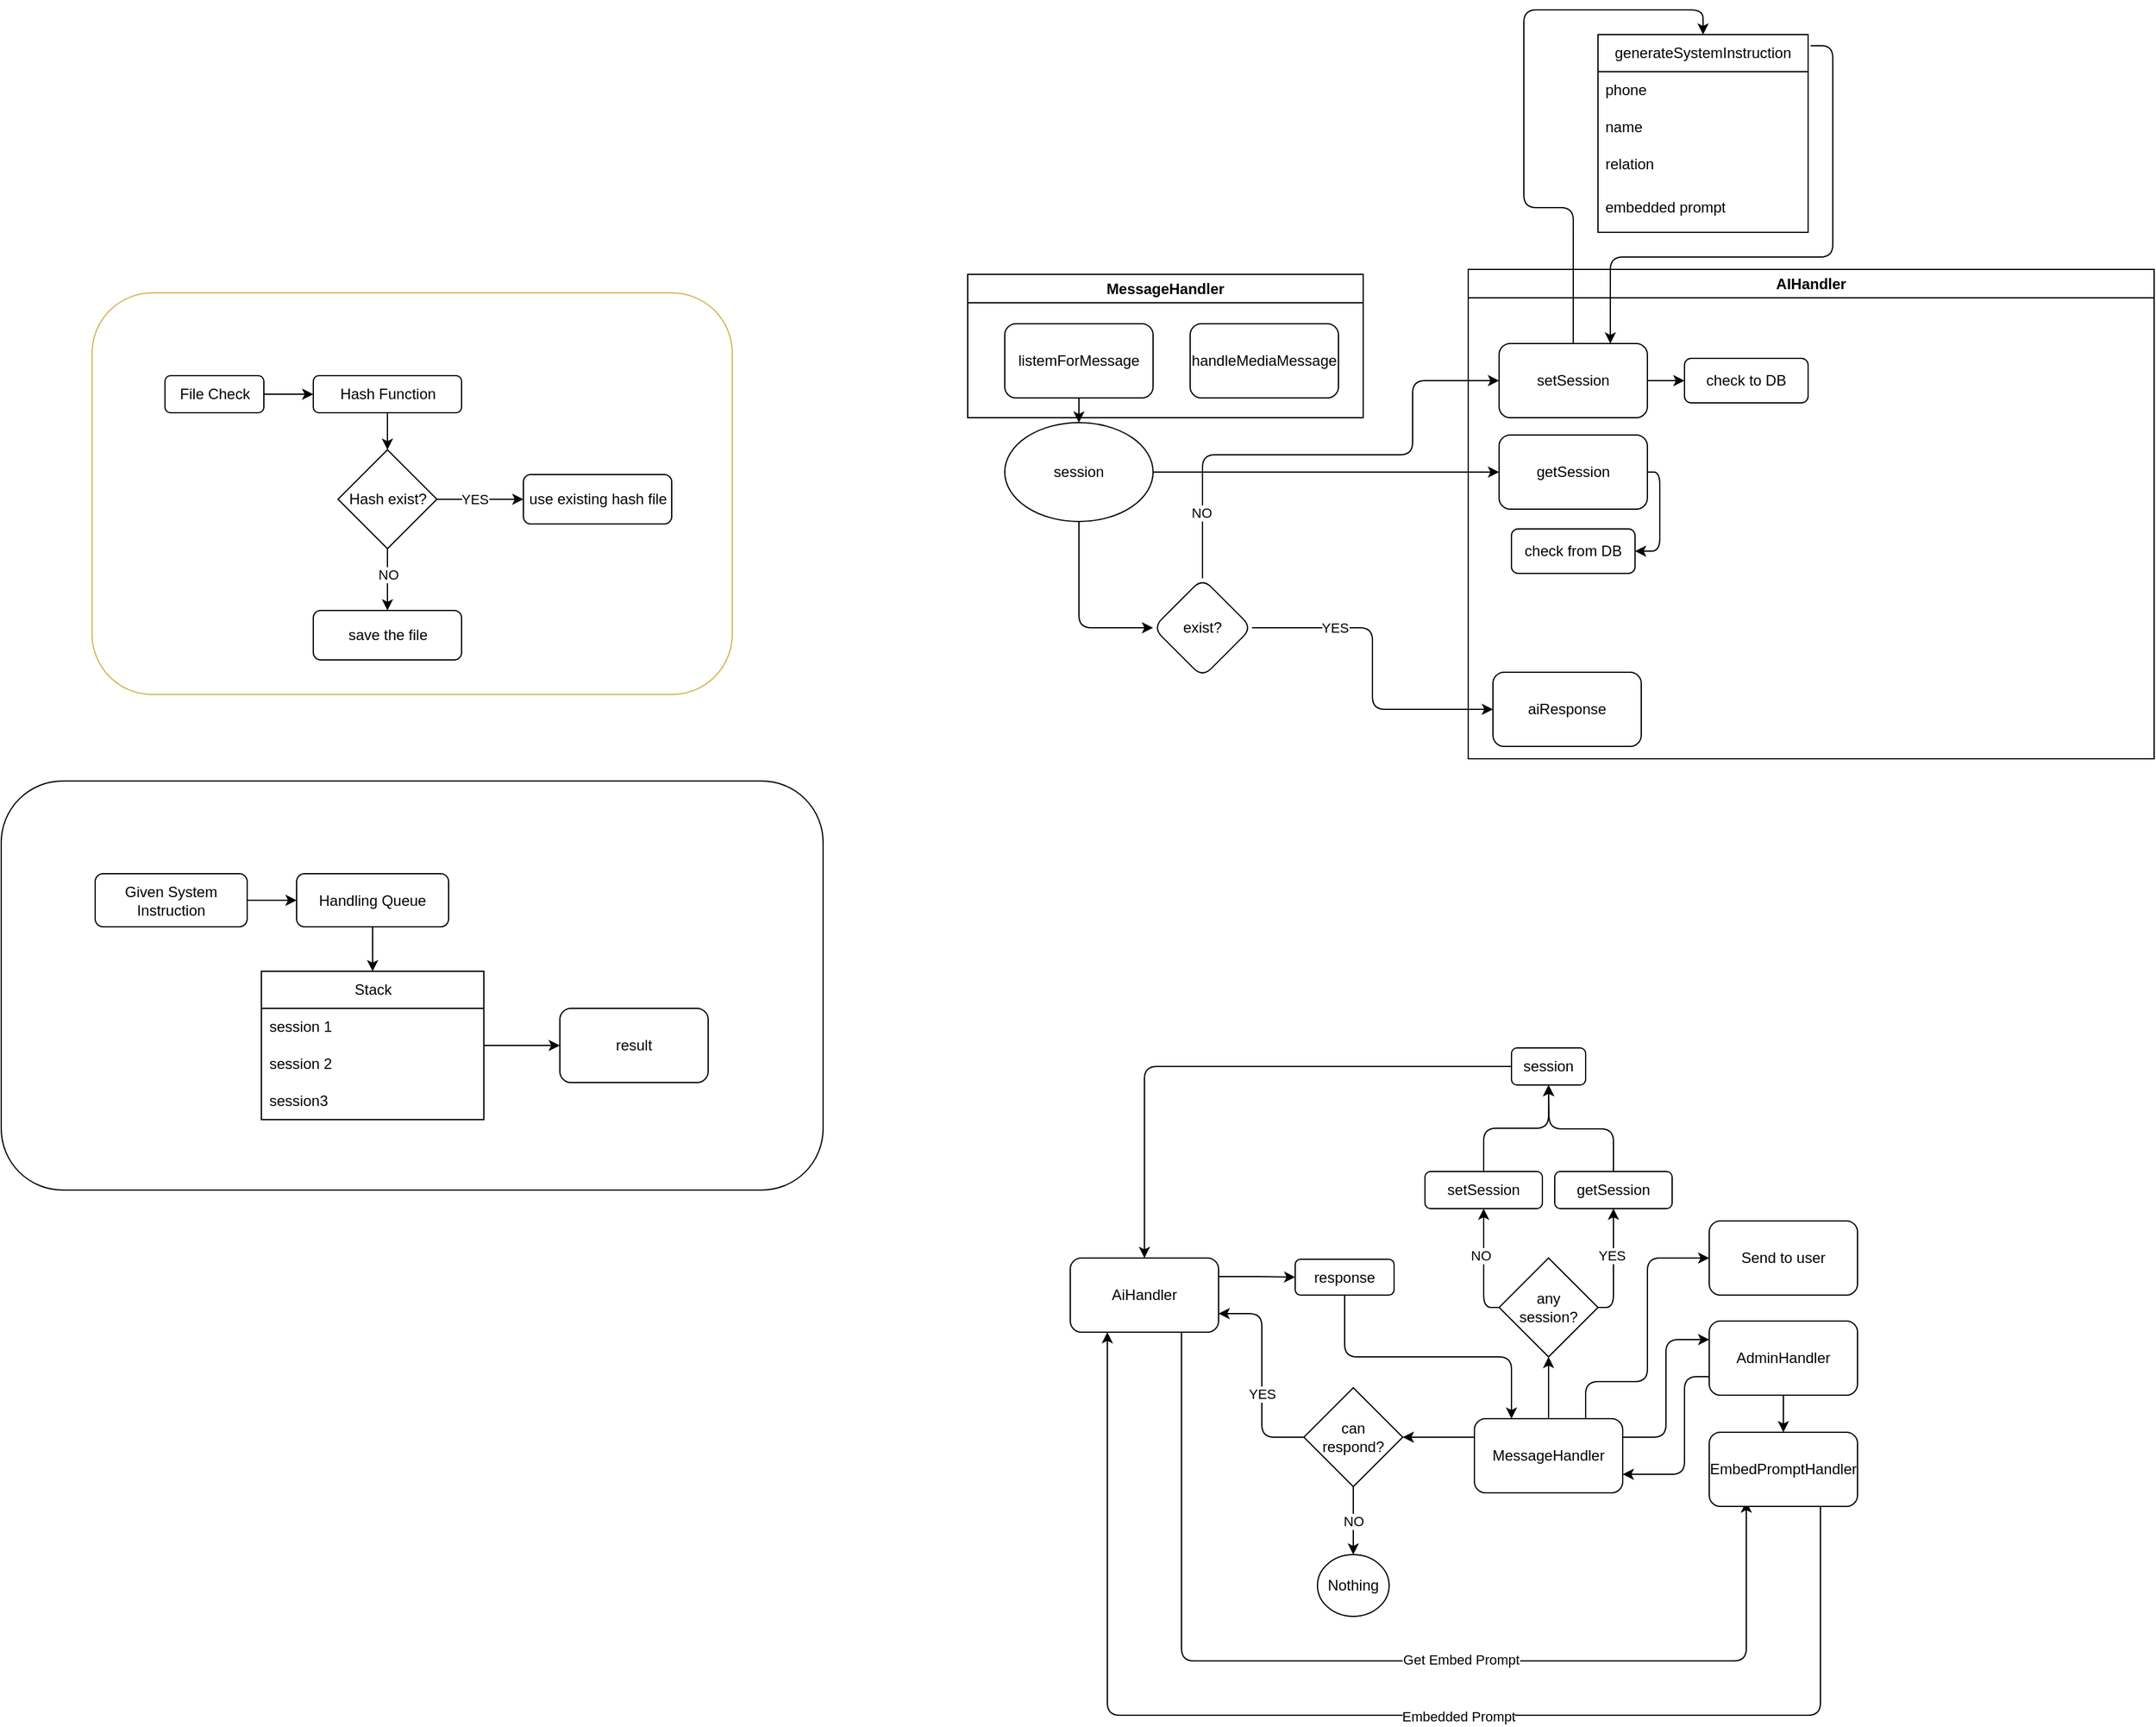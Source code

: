 <mxfile>
    <diagram id="J4M_jVU0oyiIddK8y3XA" name="Page-1">
        <mxGraphModel dx="1330" dy="1701" grid="1" gridSize="10" guides="1" tooltips="1" connect="1" arrows="1" fold="1" page="1" pageScale="1" pageWidth="850" pageHeight="1100" math="0" shadow="0">
            <root>
                <mxCell id="0"/>
                <mxCell id="1" parent="0"/>
                <mxCell id="70" value="" style="rounded=1;whiteSpace=wrap;html=1;" parent="1" vertex="1">
                    <mxGeometry x="88" y="434" width="665" height="331" as="geometry"/>
                </mxCell>
                <mxCell id="24" value="Given System Instruction" style="rounded=1;whiteSpace=wrap;html=1;" parent="1" vertex="1">
                    <mxGeometry x="164" y="509" width="123" height="43" as="geometry"/>
                </mxCell>
                <mxCell id="51" value="Handling Queue" style="rounded=1;whiteSpace=wrap;html=1;" parent="1" vertex="1">
                    <mxGeometry x="327" y="509" width="123" height="43" as="geometry"/>
                </mxCell>
                <mxCell id="52" style="edgeStyle=none;html=1;exitX=1;exitY=0.5;exitDx=0;exitDy=0;" parent="1" source="24" target="51" edge="1">
                    <mxGeometry relative="1" as="geometry"/>
                </mxCell>
                <mxCell id="58" value="Stack" style="swimlane;fontStyle=0;childLayout=stackLayout;horizontal=1;startSize=30;horizontalStack=0;resizeParent=1;resizeParentMax=0;resizeLast=0;collapsible=1;marginBottom=0;whiteSpace=wrap;html=1;fillColor=none;" parent="1" vertex="1">
                    <mxGeometry x="298.5" y="588" width="180" height="120" as="geometry">
                        <mxRectangle x="150" y="624" width="54" height="30" as="alternateBounds"/>
                    </mxGeometry>
                </mxCell>
                <mxCell id="59" value="session 1" style="text;strokeColor=none;fillColor=none;align=left;verticalAlign=middle;spacingLeft=4;spacingRight=4;overflow=hidden;points=[[0,0.5],[1,0.5]];portConstraint=eastwest;rotatable=0;whiteSpace=wrap;html=1;" parent="58" vertex="1">
                    <mxGeometry y="30" width="180" height="30" as="geometry"/>
                </mxCell>
                <mxCell id="60" value="session 2" style="text;strokeColor=none;fillColor=none;align=left;verticalAlign=middle;spacingLeft=4;spacingRight=4;overflow=hidden;points=[[0,0.5],[1,0.5]];portConstraint=eastwest;rotatable=0;whiteSpace=wrap;html=1;" parent="58" vertex="1">
                    <mxGeometry y="60" width="180" height="30" as="geometry"/>
                </mxCell>
                <mxCell id="61" value="session3" style="text;strokeColor=none;fillColor=none;align=left;verticalAlign=middle;spacingLeft=4;spacingRight=4;overflow=hidden;points=[[0,0.5],[1,0.5]];portConstraint=eastwest;rotatable=0;whiteSpace=wrap;html=1;" parent="58" vertex="1">
                    <mxGeometry y="90" width="180" height="30" as="geometry"/>
                </mxCell>
                <mxCell id="64" style="edgeStyle=none;html=1;exitX=0.5;exitY=1;exitDx=0;exitDy=0;entryX=0.5;entryY=0;entryDx=0;entryDy=0;" parent="1" source="51" target="58" edge="1">
                    <mxGeometry relative="1" as="geometry"/>
                </mxCell>
                <mxCell id="68" value="result" style="rounded=1;whiteSpace=wrap;html=1;fillColor=none;" parent="1" vertex="1">
                    <mxGeometry x="540" y="618" width="120" height="60" as="geometry"/>
                </mxCell>
                <mxCell id="67" value="" style="edgeStyle=none;html=1;entryX=0;entryY=0.5;entryDx=0;entryDy=0;" parent="1" source="58" target="68" edge="1">
                    <mxGeometry relative="1" as="geometry">
                        <mxPoint x="560" y="655" as="targetPoint"/>
                    </mxGeometry>
                </mxCell>
                <mxCell id="72" value="" style="group" parent="1" vertex="1" connectable="0">
                    <mxGeometry x="161.5" y="39" width="518" height="325" as="geometry"/>
                </mxCell>
                <mxCell id="50" value="" style="rounded=1;whiteSpace=wrap;html=1;fillColor=none;strokeColor=#d6b656;" parent="72" vertex="1">
                    <mxGeometry width="518" height="325" as="geometry"/>
                </mxCell>
                <mxCell id="3" value="File Check" style="rounded=1;whiteSpace=wrap;html=1;" parent="72" vertex="1">
                    <mxGeometry x="59" y="67" width="80" height="30" as="geometry"/>
                </mxCell>
                <mxCell id="11" value="Hash Function" style="rounded=1;whiteSpace=wrap;html=1;" parent="72" vertex="1">
                    <mxGeometry x="179" y="67" width="120" height="30" as="geometry"/>
                </mxCell>
                <mxCell id="12" style="edgeStyle=none;html=1;" parent="72" source="3" target="11" edge="1">
                    <mxGeometry relative="1" as="geometry"/>
                </mxCell>
                <mxCell id="13" value="Hash exist?" style="rhombus;whiteSpace=wrap;html=1;" parent="72" vertex="1">
                    <mxGeometry x="199" y="127" width="80" height="80" as="geometry"/>
                </mxCell>
                <mxCell id="14" style="edgeStyle=none;html=1;exitX=0.5;exitY=1;exitDx=0;exitDy=0;entryX=0.5;entryY=0;entryDx=0;entryDy=0;" parent="72" source="11" target="13" edge="1">
                    <mxGeometry relative="1" as="geometry"/>
                </mxCell>
                <mxCell id="16" value="use existing hash file" style="rounded=1;whiteSpace=wrap;html=1;" parent="72" vertex="1">
                    <mxGeometry x="349" y="147" width="120" height="40" as="geometry"/>
                </mxCell>
                <mxCell id="15" style="edgeStyle=none;html=1;exitX=1;exitY=0.5;exitDx=0;exitDy=0;entryX=0;entryY=0.5;entryDx=0;entryDy=0;" parent="72" source="13" target="16" edge="1">
                    <mxGeometry relative="1" as="geometry">
                        <mxPoint x="309" y="167" as="targetPoint"/>
                    </mxGeometry>
                </mxCell>
                <mxCell id="19" value="YES" style="edgeLabel;html=1;align=center;verticalAlign=middle;resizable=0;points=[];" parent="15" vertex="1" connectable="0">
                    <mxGeometry x="0.625" relative="1" as="geometry">
                        <mxPoint x="-27" as="offset"/>
                    </mxGeometry>
                </mxCell>
                <mxCell id="17" value="save the file" style="rounded=1;whiteSpace=wrap;html=1;" parent="72" vertex="1">
                    <mxGeometry x="179" y="257" width="120" height="40" as="geometry"/>
                </mxCell>
                <mxCell id="18" style="edgeStyle=none;html=1;exitX=0.5;exitY=1;exitDx=0;exitDy=0;entryX=0.5;entryY=0;entryDx=0;entryDy=0;" parent="72" source="13" target="17" edge="1">
                    <mxGeometry relative="1" as="geometry"/>
                </mxCell>
                <mxCell id="20" value="NO" style="edgeLabel;html=1;align=center;verticalAlign=middle;resizable=0;points=[];" parent="18" vertex="1" connectable="0">
                    <mxGeometry x="-0.463" y="-1" relative="1" as="geometry">
                        <mxPoint x="1" y="7" as="offset"/>
                    </mxGeometry>
                </mxCell>
                <mxCell id="78" value="AIHandler" style="swimlane;whiteSpace=wrap;html=1;" parent="1" vertex="1">
                    <mxGeometry x="1275" y="20" width="555" height="396" as="geometry"/>
                </mxCell>
                <mxCell id="121" style="edgeStyle=orthogonalEdgeStyle;html=1;exitX=1;exitY=0.5;exitDx=0;exitDy=0;entryX=0;entryY=0.5;entryDx=0;entryDy=0;" parent="78" source="79" target="118" edge="1">
                    <mxGeometry relative="1" as="geometry"/>
                </mxCell>
                <mxCell id="79" value="setSession" style="rounded=1;whiteSpace=wrap;html=1;" parent="78" vertex="1">
                    <mxGeometry x="24.97" y="60" width="120" height="60" as="geometry"/>
                </mxCell>
                <mxCell id="117" style="edgeStyle=orthogonalEdgeStyle;html=1;exitX=1;exitY=0.5;exitDx=0;exitDy=0;entryX=1;entryY=0.5;entryDx=0;entryDy=0;" parent="78" source="80" target="116" edge="1">
                    <mxGeometry relative="1" as="geometry"/>
                </mxCell>
                <mxCell id="80" value="getSession" style="rounded=1;whiteSpace=wrap;html=1;" parent="78" vertex="1">
                    <mxGeometry x="24.97" y="134" width="120" height="60" as="geometry"/>
                </mxCell>
                <mxCell id="81" value="aiResponse" style="rounded=1;whiteSpace=wrap;html=1;" parent="78" vertex="1">
                    <mxGeometry x="20" y="326" width="120" height="60" as="geometry"/>
                </mxCell>
                <mxCell id="116" value="check from DB" style="rounded=1;whiteSpace=wrap;html=1;" parent="78" vertex="1">
                    <mxGeometry x="34.97" y="210" width="100" height="36" as="geometry"/>
                </mxCell>
                <mxCell id="118" value="check to DB" style="rounded=1;whiteSpace=wrap;html=1;" parent="78" vertex="1">
                    <mxGeometry x="175" y="72" width="100" height="36" as="geometry"/>
                </mxCell>
                <mxCell id="84" style="edgeStyle=orthogonalEdgeStyle;html=1;exitX=1;exitY=0.5;exitDx=0;exitDy=0;entryX=0;entryY=0.5;entryDx=0;entryDy=0;" parent="1" source="82" target="81" edge="1">
                    <mxGeometry relative="1" as="geometry"/>
                </mxCell>
                <mxCell id="86" value="YES" style="edgeLabel;html=1;align=center;verticalAlign=middle;resizable=0;points=[];" parent="84" vertex="1" connectable="0">
                    <mxGeometry x="-0.703" y="-2" relative="1" as="geometry">
                        <mxPoint x="28" y="-2" as="offset"/>
                    </mxGeometry>
                </mxCell>
                <mxCell id="119" style="edgeStyle=orthogonalEdgeStyle;html=1;exitX=0.5;exitY=0;exitDx=0;exitDy=0;entryX=0;entryY=0.5;entryDx=0;entryDy=0;" parent="1" source="82" target="79" edge="1">
                    <mxGeometry relative="1" as="geometry">
                        <Array as="points">
                            <mxPoint x="1060" y="170"/>
                            <mxPoint x="1230" y="170"/>
                            <mxPoint x="1230" y="110"/>
                        </Array>
                    </mxGeometry>
                </mxCell>
                <mxCell id="120" value="NO" style="edgeLabel;html=1;align=center;verticalAlign=middle;resizable=0;points=[];" parent="119" vertex="1" connectable="0">
                    <mxGeometry x="-0.739" y="1" relative="1" as="geometry">
                        <mxPoint y="-1" as="offset"/>
                    </mxGeometry>
                </mxCell>
                <mxCell id="82" value="exist?" style="rhombus;whiteSpace=wrap;html=1;rounded=1;" parent="1" vertex="1">
                    <mxGeometry x="1020" y="270" width="80" height="80" as="geometry"/>
                </mxCell>
                <mxCell id="88" value="MessageHandler" style="swimlane;whiteSpace=wrap;html=1;" parent="1" vertex="1">
                    <mxGeometry x="870" y="24" width="320" height="116" as="geometry"/>
                </mxCell>
                <mxCell id="89" value="listemForMessage" style="rounded=1;whiteSpace=wrap;html=1;" parent="88" vertex="1">
                    <mxGeometry x="30" y="40" width="120" height="60" as="geometry"/>
                </mxCell>
                <mxCell id="91" value="handleMediaMessage" style="rounded=1;whiteSpace=wrap;html=1;" parent="88" vertex="1">
                    <mxGeometry x="180" y="40" width="120" height="60" as="geometry"/>
                </mxCell>
                <mxCell id="98" style="edgeStyle=orthogonalEdgeStyle;html=1;exitX=0.5;exitY=1;exitDx=0;exitDy=0;entryX=0;entryY=0.5;entryDx=0;entryDy=0;" parent="1" source="94" target="82" edge="1">
                    <mxGeometry relative="1" as="geometry"/>
                </mxCell>
                <mxCell id="99" style="edgeStyle=orthogonalEdgeStyle;html=1;exitX=1;exitY=0.5;exitDx=0;exitDy=0;entryX=0;entryY=0.5;entryDx=0;entryDy=0;" parent="1" source="94" target="80" edge="1">
                    <mxGeometry relative="1" as="geometry"/>
                </mxCell>
                <mxCell id="94" value="session" style="ellipse;whiteSpace=wrap;html=1;" parent="1" vertex="1">
                    <mxGeometry x="900" y="144" width="120" height="80" as="geometry"/>
                </mxCell>
                <mxCell id="93" value="" style="edgeStyle=orthogonalEdgeStyle;html=1;entryX=0.5;entryY=0;entryDx=0;entryDy=0;" parent="1" source="89" target="94" edge="1">
                    <mxGeometry relative="1" as="geometry">
                        <mxPoint x="960" y="204" as="targetPoint"/>
                    </mxGeometry>
                </mxCell>
                <mxCell id="107" value="generateSystemInstruction" style="swimlane;fontStyle=0;childLayout=stackLayout;horizontal=1;startSize=30;horizontalStack=0;resizeParent=1;resizeParentMax=0;resizeLast=0;collapsible=1;marginBottom=0;whiteSpace=wrap;html=1;" parent="1" vertex="1">
                    <mxGeometry x="1380" y="-170" width="170" height="160" as="geometry"/>
                </mxCell>
                <mxCell id="108" value="phone" style="text;strokeColor=none;fillColor=none;align=left;verticalAlign=middle;spacingLeft=4;spacingRight=4;overflow=hidden;points=[[0,0.5],[1,0.5]];portConstraint=eastwest;rotatable=0;whiteSpace=wrap;html=1;" parent="107" vertex="1">
                    <mxGeometry y="30" width="170" height="30" as="geometry"/>
                </mxCell>
                <mxCell id="109" value="name" style="text;strokeColor=none;fillColor=none;align=left;verticalAlign=middle;spacingLeft=4;spacingRight=4;overflow=hidden;points=[[0,0.5],[1,0.5]];portConstraint=eastwest;rotatable=0;whiteSpace=wrap;html=1;" parent="107" vertex="1">
                    <mxGeometry y="60" width="170" height="30" as="geometry"/>
                </mxCell>
                <mxCell id="111" value="relation" style="text;strokeColor=none;fillColor=none;align=left;verticalAlign=middle;spacingLeft=4;spacingRight=4;overflow=hidden;points=[[0,0.5],[1,0.5]];portConstraint=eastwest;rotatable=0;whiteSpace=wrap;html=1;" parent="107" vertex="1">
                    <mxGeometry y="90" width="170" height="30" as="geometry"/>
                </mxCell>
                <mxCell id="110" value="embedded prompt" style="text;strokeColor=none;fillColor=none;align=left;verticalAlign=middle;spacingLeft=4;spacingRight=4;overflow=hidden;points=[[0,0.5],[1,0.5]];portConstraint=eastwest;rotatable=0;whiteSpace=wrap;html=1;" parent="107" vertex="1">
                    <mxGeometry y="120" width="170" height="40" as="geometry"/>
                </mxCell>
                <mxCell id="113" style="edgeStyle=orthogonalEdgeStyle;html=1;exitX=0.5;exitY=0;exitDx=0;exitDy=0;entryX=0.5;entryY=0;entryDx=0;entryDy=0;" parent="1" source="79" target="107" edge="1">
                    <mxGeometry relative="1" as="geometry">
                        <Array as="points">
                            <mxPoint x="1360" y="-30"/>
                            <mxPoint x="1320" y="-30"/>
                            <mxPoint x="1320" y="-190"/>
                            <mxPoint x="1465" y="-190"/>
                        </Array>
                    </mxGeometry>
                </mxCell>
                <mxCell id="122" style="edgeStyle=orthogonalEdgeStyle;html=1;entryX=0.75;entryY=0;entryDx=0;entryDy=0;exitX=1.012;exitY=0.056;exitDx=0;exitDy=0;exitPerimeter=0;" parent="1" source="107" target="79" edge="1">
                    <mxGeometry relative="1" as="geometry">
                        <mxPoint x="1580" y="-120" as="sourcePoint"/>
                        <Array as="points">
                            <mxPoint x="1570" y="-161"/>
                            <mxPoint x="1570" y="10"/>
                            <mxPoint x="1390" y="10"/>
                        </Array>
                    </mxGeometry>
                </mxCell>
                <mxCell id="135" style="edgeStyle=orthogonalEdgeStyle;html=1;entryX=0.25;entryY=1;entryDx=0;entryDy=0;exitX=0.75;exitY=1;exitDx=0;exitDy=0;" parent="1" source="123" edge="1">
                    <mxGeometry relative="1" as="geometry">
                        <mxPoint x="1060" y="890" as="sourcePoint"/>
                        <Array as="points">
                            <mxPoint x="1043" y="1146"/>
                            <mxPoint x="1500" y="1146"/>
                        </Array>
                        <mxPoint x="1500" y="1017" as="targetPoint"/>
                    </mxGeometry>
                </mxCell>
                <mxCell id="136" value="Get Embed Prompt" style="edgeLabel;html=1;align=center;verticalAlign=middle;resizable=0;points=[];" parent="135" vertex="1" connectable="0">
                    <mxGeometry x="-0.055" y="-3" relative="1" as="geometry">
                        <mxPoint x="89" y="-4" as="offset"/>
                    </mxGeometry>
                </mxCell>
                <mxCell id="170" style="edgeStyle=orthogonalEdgeStyle;html=1;exitX=1;exitY=0.25;exitDx=0;exitDy=0;entryX=0;entryY=0.5;entryDx=0;entryDy=0;" edge="1" parent="1" source="123" target="156">
                    <mxGeometry relative="1" as="geometry"/>
                </mxCell>
                <mxCell id="123" value="AiHandler" style="rounded=1;whiteSpace=wrap;html=1;" parent="1" vertex="1">
                    <mxGeometry x="953" y="820" width="120" height="60" as="geometry"/>
                </mxCell>
                <mxCell id="152" style="edgeStyle=orthogonalEdgeStyle;html=1;exitX=0.5;exitY=0;exitDx=0;exitDy=0;" parent="1" source="125" edge="1">
                    <mxGeometry relative="1" as="geometry">
                        <mxPoint x="1340" y="680" as="targetPoint"/>
                    </mxGeometry>
                </mxCell>
                <mxCell id="125" value="getSession" style="rounded=1;whiteSpace=wrap;html=1;" parent="1" vertex="1">
                    <mxGeometry x="1345" y="750" width="95" height="30" as="geometry"/>
                </mxCell>
                <mxCell id="133" style="edgeStyle=orthogonalEdgeStyle;html=1;exitX=1;exitY=0.25;exitDx=0;exitDy=0;entryX=0;entryY=0.25;entryDx=0;entryDy=0;" parent="1" source="127" target="129" edge="1">
                    <mxGeometry relative="1" as="geometry"/>
                </mxCell>
                <mxCell id="143" style="edgeStyle=orthogonalEdgeStyle;html=1;exitX=0.5;exitY=0;exitDx=0;exitDy=0;entryX=0.5;entryY=1;entryDx=0;entryDy=0;" parent="1" source="127" target="142" edge="1">
                    <mxGeometry relative="1" as="geometry"/>
                </mxCell>
                <mxCell id="161" style="edgeStyle=orthogonalEdgeStyle;html=1;exitX=0.75;exitY=0;exitDx=0;exitDy=0;entryX=0;entryY=0.5;entryDx=0;entryDy=0;" parent="1" source="127" target="160" edge="1">
                    <mxGeometry relative="1" as="geometry">
                        <Array as="points">
                            <mxPoint x="1370" y="920"/>
                            <mxPoint x="1420" y="920"/>
                            <mxPoint x="1420" y="820"/>
                        </Array>
                    </mxGeometry>
                </mxCell>
                <mxCell id="167" style="edgeStyle=orthogonalEdgeStyle;html=1;exitX=0;exitY=0.25;exitDx=0;exitDy=0;entryX=1;entryY=0.5;entryDx=0;entryDy=0;" edge="1" parent="1" source="127" target="165">
                    <mxGeometry relative="1" as="geometry"/>
                </mxCell>
                <mxCell id="127" value="MessageHandler" style="whiteSpace=wrap;html=1;rounded=1;" parent="1" vertex="1">
                    <mxGeometry x="1280" y="950" width="120" height="60" as="geometry"/>
                </mxCell>
                <mxCell id="139" style="edgeStyle=orthogonalEdgeStyle;html=1;exitX=0;exitY=0.75;exitDx=0;exitDy=0;entryX=1;entryY=0.75;entryDx=0;entryDy=0;" parent="1" source="129" target="127" edge="1">
                    <mxGeometry relative="1" as="geometry">
                        <Array as="points">
                            <mxPoint x="1450" y="916"/>
                            <mxPoint x="1450" y="995"/>
                        </Array>
                    </mxGeometry>
                </mxCell>
                <mxCell id="154" style="edgeStyle=orthogonalEdgeStyle;html=1;exitX=0.5;exitY=1;exitDx=0;exitDy=0;" parent="1" source="129" target="130" edge="1">
                    <mxGeometry relative="1" as="geometry"/>
                </mxCell>
                <mxCell id="129" value="AdminHandler" style="rounded=1;whiteSpace=wrap;html=1;" parent="1" vertex="1">
                    <mxGeometry x="1470" y="871" width="120" height="60" as="geometry"/>
                </mxCell>
                <mxCell id="163" style="edgeStyle=orthogonalEdgeStyle;html=1;exitX=0.75;exitY=1;exitDx=0;exitDy=0;entryX=0.25;entryY=1;entryDx=0;entryDy=0;" edge="1" parent="1" source="130" target="123">
                    <mxGeometry relative="1" as="geometry">
                        <Array as="points">
                            <mxPoint x="1560" y="1190"/>
                            <mxPoint x="983" y="1190"/>
                        </Array>
                    </mxGeometry>
                </mxCell>
                <mxCell id="164" value="Embedded Prompt" style="edgeLabel;html=1;align=center;verticalAlign=middle;resizable=0;points=[];" vertex="1" connectable="0" parent="163">
                    <mxGeometry x="0.006" y="5" relative="1" as="geometry">
                        <mxPoint x="69" y="-4" as="offset"/>
                    </mxGeometry>
                </mxCell>
                <mxCell id="130" value="EmbedPromptHandler" style="rounded=1;whiteSpace=wrap;html=1;" parent="1" vertex="1">
                    <mxGeometry x="1470" y="961" width="120" height="60" as="geometry"/>
                </mxCell>
                <mxCell id="151" style="edgeStyle=orthogonalEdgeStyle;html=1;exitX=0.5;exitY=0;exitDx=0;exitDy=0;" parent="1" source="141" target="150" edge="1">
                    <mxGeometry relative="1" as="geometry"/>
                </mxCell>
                <mxCell id="141" value="setSession" style="rounded=1;whiteSpace=wrap;html=1;" parent="1" vertex="1">
                    <mxGeometry x="1240" y="750" width="95" height="30" as="geometry"/>
                </mxCell>
                <mxCell id="144" style="edgeStyle=orthogonalEdgeStyle;html=1;exitX=1;exitY=0.5;exitDx=0;exitDy=0;entryX=0.5;entryY=1;entryDx=0;entryDy=0;" parent="1" source="142" target="125" edge="1">
                    <mxGeometry relative="1" as="geometry"/>
                </mxCell>
                <mxCell id="146" value="YES" style="edgeLabel;html=1;align=center;verticalAlign=middle;resizable=0;points=[];" parent="144" vertex="1" connectable="0">
                    <mxGeometry x="-0.181" relative="1" as="geometry">
                        <mxPoint x="-2" y="-17" as="offset"/>
                    </mxGeometry>
                </mxCell>
                <mxCell id="145" style="edgeStyle=orthogonalEdgeStyle;html=1;exitX=0;exitY=0.5;exitDx=0;exitDy=0;entryX=0.5;entryY=1;entryDx=0;entryDy=0;" parent="1" source="142" target="141" edge="1">
                    <mxGeometry relative="1" as="geometry"/>
                </mxCell>
                <mxCell id="149" value="NO" style="edgeLabel;html=1;align=center;verticalAlign=middle;resizable=0;points=[];" parent="145" vertex="1" connectable="0">
                    <mxGeometry x="-0.101" y="3" relative="1" as="geometry">
                        <mxPoint y="-13" as="offset"/>
                    </mxGeometry>
                </mxCell>
                <mxCell id="142" value="any&lt;br&gt;session?" style="rhombus;whiteSpace=wrap;html=1;" parent="1" vertex="1">
                    <mxGeometry x="1300" y="820" width="80" height="80" as="geometry"/>
                </mxCell>
                <mxCell id="153" style="edgeStyle=orthogonalEdgeStyle;html=1;exitX=0;exitY=0.5;exitDx=0;exitDy=0;entryX=0.5;entryY=0;entryDx=0;entryDy=0;" parent="1" source="150" target="123" edge="1">
                    <mxGeometry relative="1" as="geometry"/>
                </mxCell>
                <mxCell id="150" value="session" style="rounded=1;whiteSpace=wrap;html=1;" parent="1" vertex="1">
                    <mxGeometry x="1310" y="650" width="60" height="30" as="geometry"/>
                </mxCell>
                <mxCell id="171" style="edgeStyle=orthogonalEdgeStyle;html=1;exitX=0.5;exitY=1;exitDx=0;exitDy=0;entryX=0.25;entryY=0;entryDx=0;entryDy=0;" edge="1" parent="1" source="156" target="127">
                    <mxGeometry relative="1" as="geometry"/>
                </mxCell>
                <mxCell id="156" value="response" style="rounded=1;whiteSpace=wrap;html=1;" parent="1" vertex="1">
                    <mxGeometry x="1135" y="821" width="80" height="29" as="geometry"/>
                </mxCell>
                <mxCell id="160" value="Send to user" style="rounded=1;whiteSpace=wrap;html=1;" parent="1" vertex="1">
                    <mxGeometry x="1470" y="790" width="120" height="60" as="geometry"/>
                </mxCell>
                <mxCell id="168" style="edgeStyle=orthogonalEdgeStyle;html=1;exitX=0;exitY=0.5;exitDx=0;exitDy=0;entryX=1;entryY=0.75;entryDx=0;entryDy=0;" edge="1" parent="1" source="165" target="123">
                    <mxGeometry relative="1" as="geometry">
                        <mxPoint x="1070" y="930" as="targetPoint"/>
                        <Array as="points">
                            <mxPoint x="1108" y="965"/>
                            <mxPoint x="1108" y="865"/>
                        </Array>
                    </mxGeometry>
                </mxCell>
                <mxCell id="169" value="YES" style="edgeLabel;html=1;align=center;verticalAlign=middle;resizable=0;points=[];" vertex="1" connectable="0" parent="168">
                    <mxGeometry x="0.136" y="2" relative="1" as="geometry">
                        <mxPoint x="2" y="27" as="offset"/>
                    </mxGeometry>
                </mxCell>
                <mxCell id="173" value="NO" style="edgeStyle=orthogonalEdgeStyle;html=1;" edge="1" parent="1" source="165" target="172">
                    <mxGeometry relative="1" as="geometry"/>
                </mxCell>
                <mxCell id="165" value="can &lt;br&gt;respond?" style="rhombus;whiteSpace=wrap;html=1;" vertex="1" parent="1">
                    <mxGeometry x="1142" y="925" width="80" height="80" as="geometry"/>
                </mxCell>
                <mxCell id="172" value="Nothing" style="ellipse;whiteSpace=wrap;html=1;" vertex="1" parent="1">
                    <mxGeometry x="1153" y="1060" width="58" height="50" as="geometry"/>
                </mxCell>
            </root>
        </mxGraphModel>
    </diagram>
</mxfile>